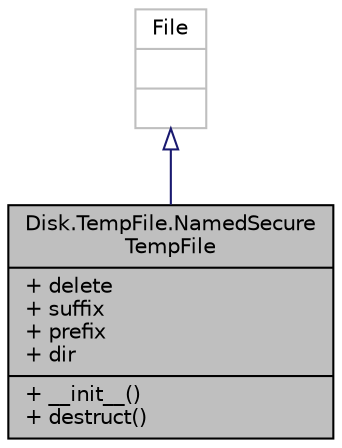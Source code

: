 digraph "Disk.TempFile.NamedSecureTempFile"
{
 // INTERACTIVE_SVG=YES
  bgcolor="transparent";
  edge [fontname="Helvetica",fontsize="10",labelfontname="Helvetica",labelfontsize="10"];
  node [fontname="Helvetica",fontsize="10",shape=record];
  Node1 [label="{Disk.TempFile.NamedSecure\lTempFile\n|+ delete\l+ suffix\l+ prefix\l+ dir\l|+ __init__()\l+ destruct()\l}",height=0.2,width=0.4,color="black", fillcolor="grey75", style="filled" fontcolor="black"];
  Node2 -> Node1 [dir="back",color="midnightblue",fontsize="10",style="solid",arrowtail="onormal",fontname="Helvetica"];
  Node2 [label="{File\n||}",height=0.2,width=0.4,color="grey75"];
}
